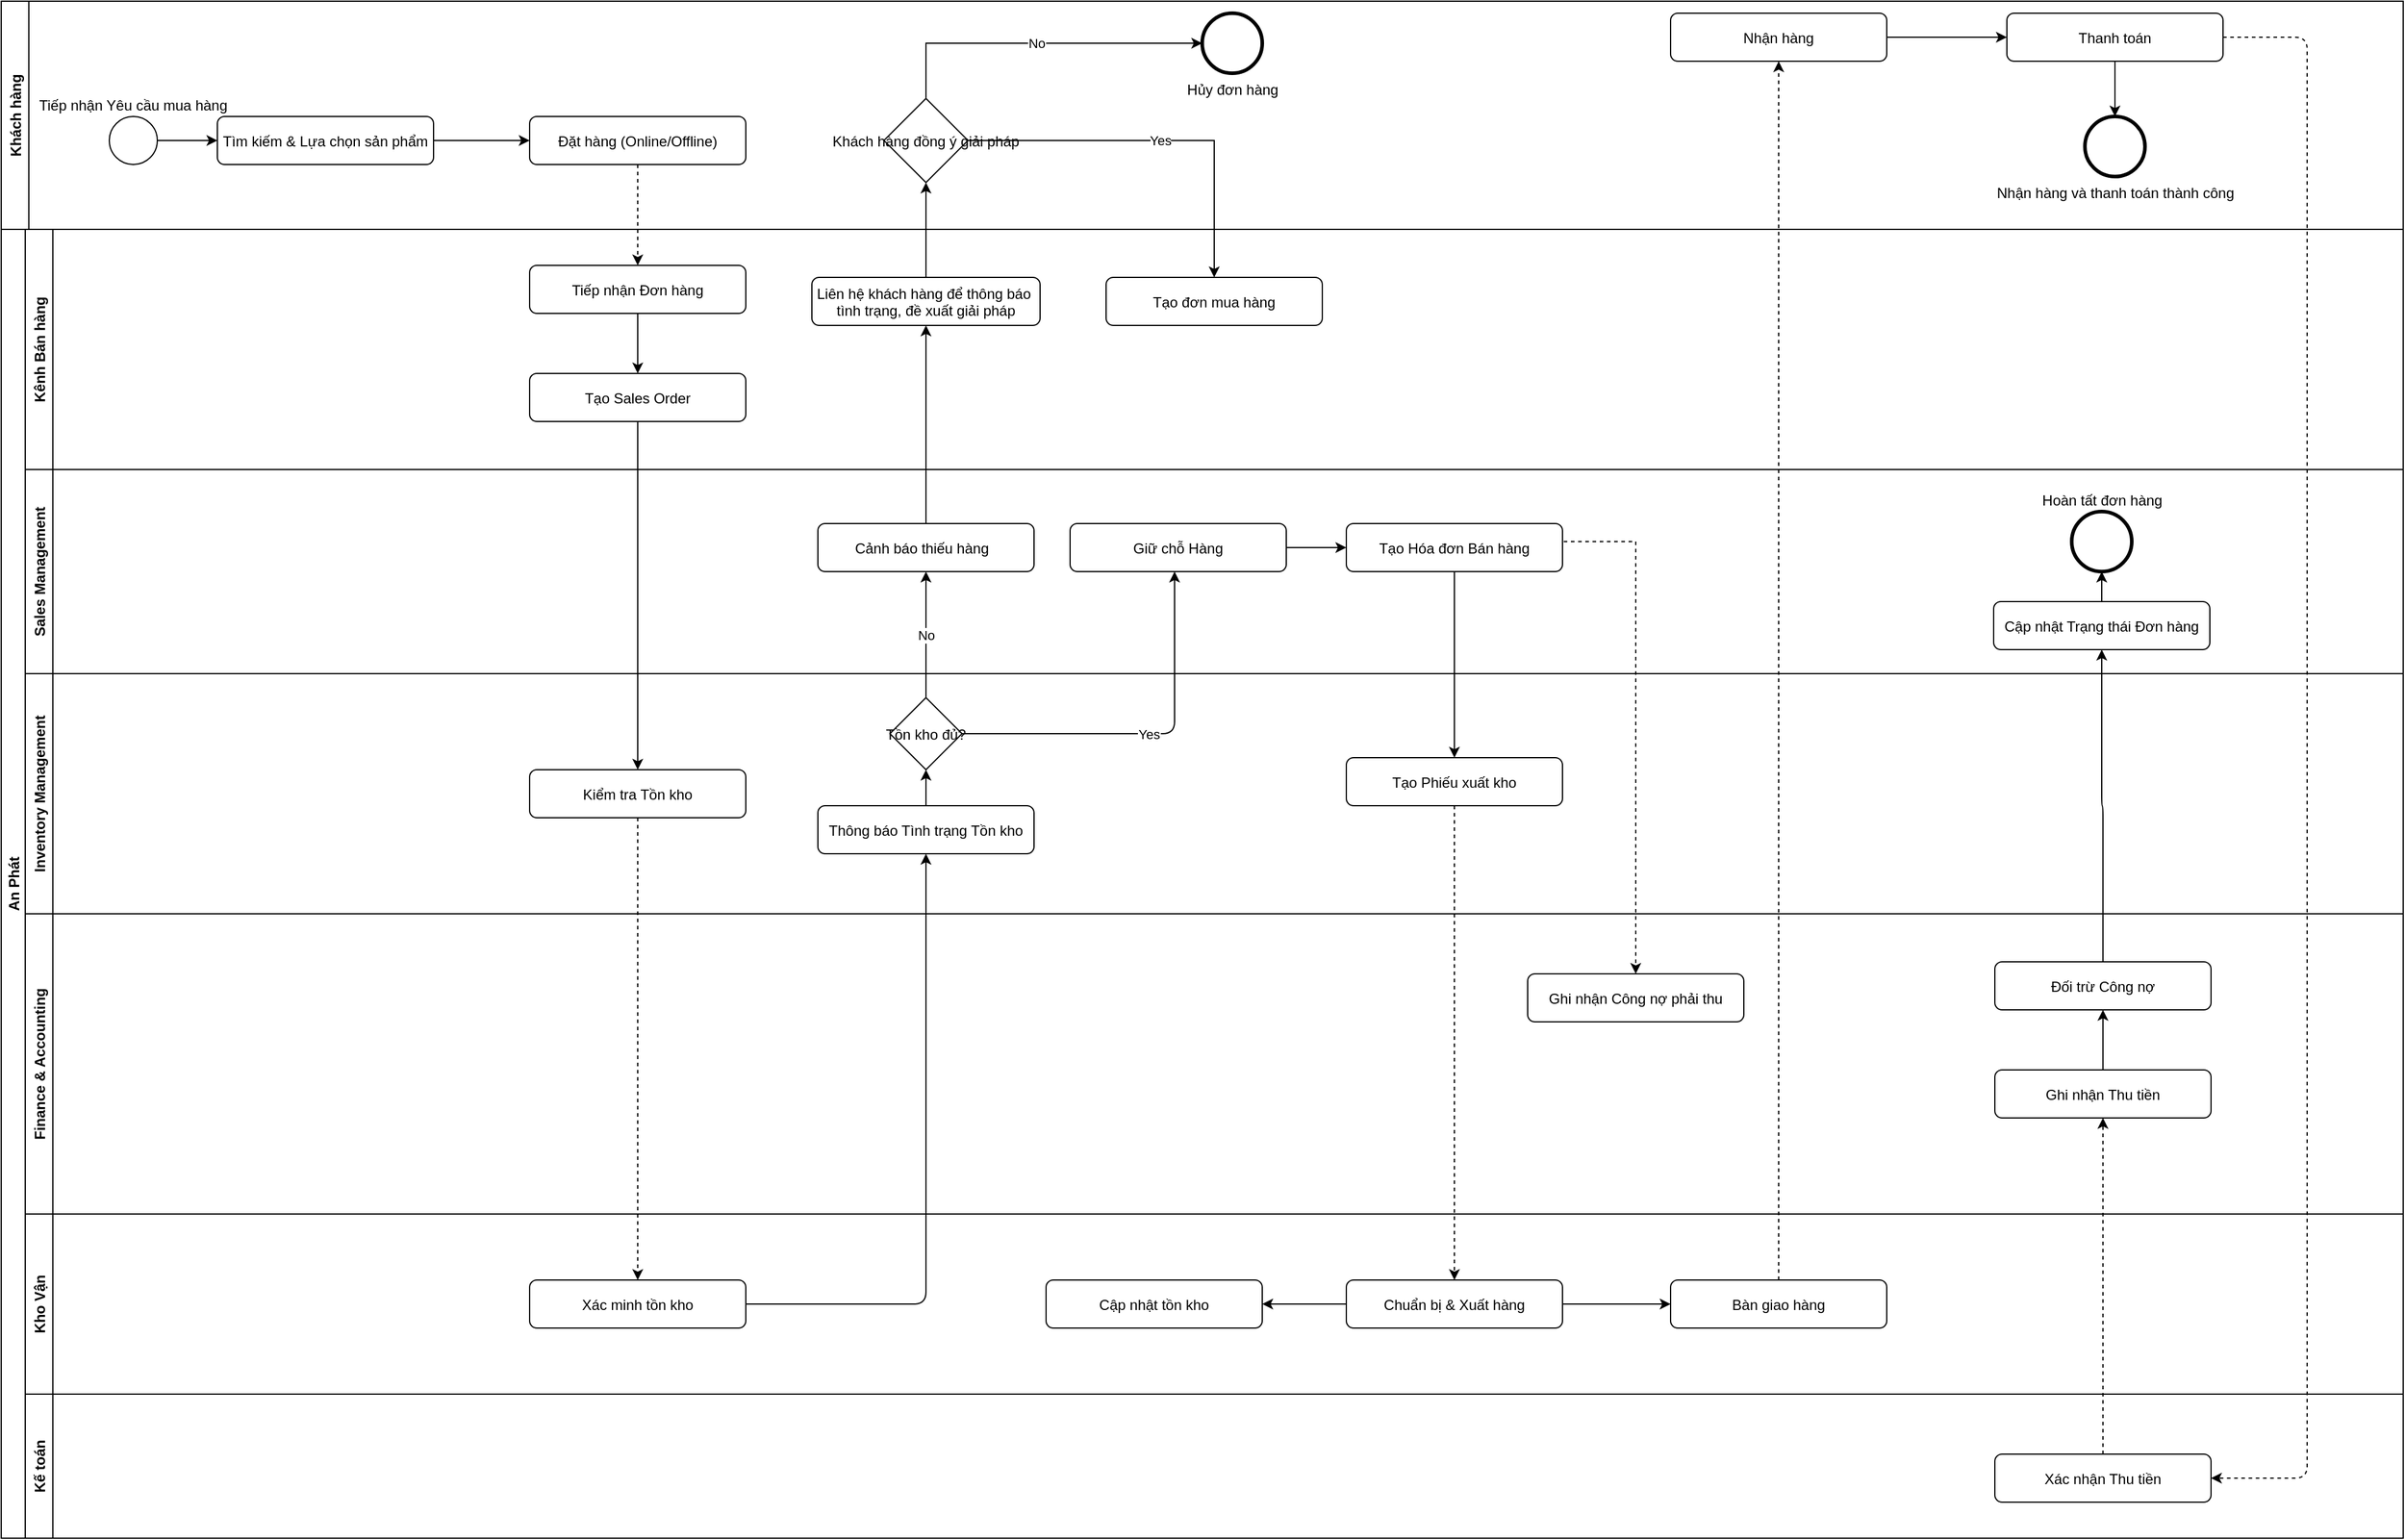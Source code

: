 <mxfile version="28.0.4">
  <diagram name="Sales Process with ERP" id="0">
    <mxGraphModel grid="1" page="1" gridSize="10" guides="1" tooltips="1" connect="1" arrows="1" fold="1" pageScale="1" pageWidth="827" pageHeight="1169" math="0" shadow="0">
      <root>
        <mxCell id="0" />
        <mxCell id="1" parent="0" />
        <mxCell id="pool_customer" value="Khách hàng" style="swimlane;horizontal=0" vertex="1" parent="1">
          <mxGeometry x="-120" y="-360" width="2000" height="190" as="geometry" />
        </mxCell>
        <mxCell id="task_search" value="Tìm kiếm &amp; Lựa chọn sản phẩm" style="rounded=1" vertex="1" parent="pool_customer">
          <mxGeometry x="180" y="96" width="180" height="40" as="geometry" />
        </mxCell>
        <mxCell id="task_order" value="Đặt hàng (Online/Offline)" style="rounded=1" vertex="1" parent="pool_customer">
          <mxGeometry x="440" y="96" width="180" height="40" as="geometry" />
        </mxCell>
        <mxCell id="task_receive" value="Nhận hàng" style="rounded=1" vertex="1" parent="pool_customer">
          <mxGeometry x="1390" y="10" width="180" height="40" as="geometry" />
        </mxCell>
        <mxCell id="start_evt" value="Tiếp nhận Yêu cầu mua hàng" style="ellipse;verticalAlign=bottom;labelPosition=center;verticalLabelPosition=top;align=center;" vertex="1" parent="pool_customer">
          <mxGeometry x="90" y="96" width="40" height="40" as="geometry" />
        </mxCell>
        <mxCell id="flow1" style="edgeStyle=orthogonalEdgeStyle" edge="1" parent="pool_customer" source="start_evt" target="task_search">
          <mxGeometry relative="1" as="geometry" />
        </mxCell>
        <mxCell id="stnJ8A8utj70ncKNeC4R-22" value="Khách hàng đồng ý giải pháp" style="rhombus;labelPosition=center;verticalLabelPosition=middle;align=center;verticalAlign=middle;" vertex="1" parent="pool_customer">
          <mxGeometry x="735" y="81" width="70" height="70" as="geometry" />
        </mxCell>
        <mxCell id="stnJ8A8utj70ncKNeC4R-28" value="Hủy đơn hàng" style="points=[[0.145,0.145,0],[0.5,0,0],[0.855,0.145,0],[1,0.5,0],[0.855,0.855,0],[0.5,1,0],[0.145,0.855,0],[0,0.5,0]];shape=mxgraph.bpmn.event;html=1;verticalLabelPosition=bottom;labelBackgroundColor=#ffffff;verticalAlign=top;align=center;perimeter=ellipsePerimeter;outlineConnect=0;aspect=fixed;outline=end;symbol=terminate2;" vertex="1" parent="pool_customer">
          <mxGeometry x="1000" y="10" width="50" height="50" as="geometry" />
        </mxCell>
        <mxCell id="stnJ8A8utj70ncKNeC4R-29" value="No" style="edgeStyle=orthogonalEdgeStyle;rounded=0;orthogonalLoop=1;jettySize=auto;html=1;entryX=0;entryY=0.5;entryDx=0;entryDy=0;entryPerimeter=0;" edge="1" parent="pool_customer" source="stnJ8A8utj70ncKNeC4R-22" target="stnJ8A8utj70ncKNeC4R-28">
          <mxGeometry relative="1" as="geometry">
            <Array as="points">
              <mxPoint x="770" y="35" />
            </Array>
          </mxGeometry>
        </mxCell>
        <mxCell id="task_payment" value="Thanh toán" style="rounded=1" vertex="1" parent="pool_customer">
          <mxGeometry x="1670" y="10" width="180" height="40" as="geometry" />
        </mxCell>
        <mxCell id="stnJ8A8utj70ncKNeC4R-27" value="Nhận hàng và thanh toán thành công" style="points=[[0.145,0.145,0],[0.5,0,0],[0.855,0.145,0],[1,0.5,0],[0.855,0.855,0],[0.5,1,0],[0.145,0.855,0],[0,0.5,0]];shape=mxgraph.bpmn.event;html=1;verticalLabelPosition=bottom;labelBackgroundColor=#ffffff;verticalAlign=top;align=center;perimeter=ellipsePerimeter;outlineConnect=0;aspect=fixed;outline=end;symbol=terminate2;" vertex="1" parent="pool_customer">
          <mxGeometry x="1735" y="96" width="50" height="50" as="geometry" />
        </mxCell>
        <mxCell id="flow16" style="edgeStyle=orthogonalEdgeStyle" edge="1" parent="pool_customer" source="task_receive" target="task_payment">
          <mxGeometry relative="1" as="geometry" />
        </mxCell>
        <mxCell id="flow22" style="edgeStyle=orthogonalEdgeStyle;entryX=0.5;entryY=0;entryDx=0;entryDy=0;entryPerimeter=0;" edge="1" parent="pool_customer" source="task_payment" target="stnJ8A8utj70ncKNeC4R-27">
          <mxGeometry relative="1" as="geometry">
            <mxPoint x="1750" y="226" as="targetPoint" />
          </mxGeometry>
        </mxCell>
        <mxCell id="flow2" style="edgeStyle=orthogonalEdgeStyle" edge="1" parent="1" source="task_search" target="task_order">
          <mxGeometry relative="1" as="geometry" />
        </mxCell>
        <mxCell id="flow3" style="edgeStyle=orthogonalEdgeStyle;dashed=1;" edge="1" parent="1" source="task_order" target="task_receive_order">
          <mxGeometry relative="1" as="geometry" />
        </mxCell>
        <mxCell id="pool_anphat" value="An Phát" style="swimlane;horizontal=0;startSize=20;labelPosition=center;verticalLabelPosition=middle;align=center;verticalAlign=middle;" vertex="1" parent="1">
          <mxGeometry x="-120" y="-170" width="2000" height="1090" as="geometry" />
        </mxCell>
        <mxCell id="lane_sales" value="Kênh Bán hàng" style="swimlane;horizontal=0" vertex="1" parent="pool_anphat">
          <mxGeometry x="20" width="1980" height="200" as="geometry" />
        </mxCell>
        <mxCell id="task_receive_order" value="Tiếp nhận Đơn hàng" style="rounded=1" vertex="1" parent="lane_sales">
          <mxGeometry x="420" y="30" width="180" height="40" as="geometry" />
        </mxCell>
        <mxCell id="stnJ8A8utj70ncKNeC4R-19" value="Liên hệ khách hàng để thông báo &#xa;tình trạng, đề xuất giải pháp" style="rounded=1" vertex="1" parent="lane_sales">
          <mxGeometry x="655" y="40" width="190" height="40" as="geometry" />
        </mxCell>
        <mxCell id="stnJ8A8utj70ncKNeC4R-30" value="Tạo đơn mua hàng" style="rounded=1" vertex="1" parent="lane_sales">
          <mxGeometry x="900" y="40" width="180" height="40" as="geometry" />
        </mxCell>
        <mxCell id="task_create_so" value="Tạo Sales Order" style="rounded=1" vertex="1" parent="lane_sales">
          <mxGeometry x="420" y="120" width="180" height="40" as="geometry" />
        </mxCell>
        <mxCell id="flow4" style="edgeStyle=orthogonalEdgeStyle" edge="1" parent="lane_sales" source="task_receive_order" target="task_create_so">
          <mxGeometry relative="1" as="geometry" />
        </mxCell>
        <mxCell id="lane_sm" value="Sales Management" style="swimlane;horizontal=0" vertex="1" parent="pool_anphat">
          <mxGeometry x="20" y="200" width="1980" height="170" as="geometry" />
        </mxCell>
        <mxCell id="task_reserve_stock" value="Giữ chỗ Hàng" style="rounded=1" vertex="1" parent="lane_sm">
          <mxGeometry x="870" y="45" width="180" height="40" as="geometry" />
        </mxCell>
        <mxCell id="task_create_invoice" value="Tạo Hóa đơn Bán hàng" style="rounded=1" vertex="1" parent="lane_sm">
          <mxGeometry x="1100" y="45" width="180" height="40" as="geometry" />
        </mxCell>
        <mxCell id="flow10" style="edgeStyle=orthogonalEdgeStyle" edge="1" parent="lane_sm" source="task_reserve_stock" target="task_create_invoice">
          <mxGeometry relative="1" as="geometry" />
        </mxCell>
        <mxCell id="stnJ8A8utj70ncKNeC4R-18" value="Cảnh báo thiếu hàng  " style="rounded=1" vertex="1" parent="lane_sm">
          <mxGeometry x="660" y="45" width="180" height="40" as="geometry" />
        </mxCell>
        <mxCell id="stnJ8A8utj70ncKNeC4R-24" value="Hoàn tất đơn hàng" style="points=[[0.145,0.145,0],[0.5,0,0],[0.855,0.145,0],[1,0.5,0],[0.855,0.855,0],[0.5,1,0],[0.145,0.855,0],[0,0.5,0]];shape=mxgraph.bpmn.event;html=1;verticalLabelPosition=top;labelBackgroundColor=#ffffff;verticalAlign=bottom;align=center;perimeter=ellipsePerimeter;outlineConnect=0;aspect=fixed;outline=end;symbol=terminate2;labelPosition=center;" vertex="1" parent="lane_sm">
          <mxGeometry x="1704" y="35" width="50" height="50" as="geometry" />
        </mxCell>
        <mxCell id="task_update_order" value="Cập nhật Trạng thái Đơn hàng" style="rounded=1" vertex="1" parent="lane_sm">
          <mxGeometry x="1639" y="110" width="180" height="40" as="geometry" />
        </mxCell>
        <mxCell id="flow21" style="edgeStyle=orthogonalEdgeStyle;entryX=0.5;entryY=1;entryDx=0;entryDy=0;entryPerimeter=0;" edge="1" parent="lane_sm" source="task_update_order" target="stnJ8A8utj70ncKNeC4R-24">
          <mxGeometry relative="1" as="geometry">
            <mxPoint x="1730" y="160" as="targetPoint" />
          </mxGeometry>
        </mxCell>
        <mxCell id="lane_im" value="Inventory Management" style="swimlane;horizontal=0;labelPosition=center;verticalLabelPosition=middle;align=center;verticalAlign=middle;startSize=23;" vertex="1" parent="pool_anphat">
          <mxGeometry x="20" y="370" width="1980" height="200" as="geometry" />
        </mxCell>
        <mxCell id="task_create_dn" value="Tạo Phiếu xuất kho" style="rounded=1" vertex="1" parent="lane_im">
          <mxGeometry x="1100" y="70" width="180" height="40" as="geometry" />
        </mxCell>
        <mxCell id="task_notify_stock" value="Thông báo Tình trạng Tồn kho" style="rounded=1" vertex="1" parent="lane_im">
          <mxGeometry x="660" y="110" width="180" height="40" as="geometry" />
        </mxCell>
        <mxCell id="gw_stock" value="Tồn kho đủ?" style="rhombus" vertex="1" parent="lane_im">
          <mxGeometry x="720" y="20" width="60" height="60" as="geometry" />
        </mxCell>
        <mxCell id="flow8" style="edgeStyle=orthogonalEdgeStyle" edge="1" parent="lane_im" source="task_notify_stock" target="gw_stock">
          <mxGeometry relative="1" as="geometry" />
        </mxCell>
        <mxCell id="task_check_stock" value="Kiểm tra Tồn kho" style="rounded=1" vertex="1" parent="lane_im">
          <mxGeometry x="420" y="80" width="180" height="40" as="geometry" />
        </mxCell>
        <mxCell id="lane_fa" value="Finance &amp; Accounting" style="swimlane;horizontal=0" vertex="1" parent="pool_anphat">
          <mxGeometry x="20" y="570" width="1980" height="250" as="geometry" />
        </mxCell>
        <mxCell id="task_record_ar" value="Ghi nhận Công nợ phải thu" style="rounded=1" vertex="1" parent="lane_fa">
          <mxGeometry x="1251" y="50" width="180" height="40" as="geometry" />
        </mxCell>
        <mxCell id="task_reconcile_ar" value="Đối trừ Công nợ" style="rounded=1" vertex="1" parent="lane_fa">
          <mxGeometry x="1640" y="40" width="180" height="40" as="geometry" />
        </mxCell>
        <mxCell id="lane_warehouse" value="Kho Vận" style="swimlane;horizontal=0" vertex="1" parent="pool_anphat">
          <mxGeometry x="20" y="820" width="1980" height="150" as="geometry" />
        </mxCell>
        <mxCell id="task_verify_stock" value="Xác minh tồn kho" style="rounded=1" vertex="1" parent="lane_warehouse">
          <mxGeometry x="420" y="55" width="180" height="40" as="geometry" />
        </mxCell>
        <mxCell id="task_update_stock" value="Cập nhật tồn kho" style="rounded=1" vertex="1" parent="lane_warehouse">
          <mxGeometry x="850" y="55" width="180" height="40" as="geometry" />
        </mxCell>
        <mxCell id="VKdsv1J_JRzGHAz9VC5Z-18" style="edgeStyle=orthogonalEdgeStyle;rounded=0;orthogonalLoop=1;jettySize=auto;html=1;entryX=1;entryY=0.5;entryDx=0;entryDy=0;" edge="1" parent="lane_warehouse" source="task_prepare_goods" target="task_update_stock">
          <mxGeometry relative="1" as="geometry" />
        </mxCell>
        <mxCell id="task_prepare_goods" value="Chuẩn bị &amp; Xuất hàng" style="rounded=1" vertex="1" parent="lane_warehouse">
          <mxGeometry x="1100" y="55" width="180" height="40" as="geometry" />
        </mxCell>
        <mxCell id="task_handover_goods" value="Bàn giao hàng" style="rounded=1" vertex="1" parent="lane_warehouse">
          <mxGeometry x="1370" y="55" width="180" height="40" as="geometry" />
        </mxCell>
        <mxCell id="flow14" style="edgeStyle=orthogonalEdgeStyle;entryX=0;entryY=0.5;entryDx=0;entryDy=0;exitX=1;exitY=0.5;exitDx=0;exitDy=0;" edge="1" parent="lane_warehouse" source="task_prepare_goods" target="task_handover_goods">
          <mxGeometry relative="1" as="geometry">
            <mxPoint x="1300" y="99.29" as="sourcePoint" />
            <mxPoint x="1370" y="99.29" as="targetPoint" />
            <Array as="points">
              <mxPoint x="1330" y="75" />
              <mxPoint x="1330" y="75" />
            </Array>
          </mxGeometry>
        </mxCell>
        <mxCell id="lane_accounting" value="Kế toán" style="swimlane;horizontal=0" vertex="1" parent="pool_anphat">
          <mxGeometry x="20" y="970" width="1980" height="120" as="geometry" />
        </mxCell>
        <mxCell id="task_record_payment" value="Ghi nhận Thu tiền" style="rounded=1" vertex="1" parent="lane_accounting">
          <mxGeometry x="1640" y="-270" width="180" height="40" as="geometry" />
        </mxCell>
        <mxCell id="task_confirm_payment" value="Xác nhận Thu tiền" style="rounded=1" vertex="1" parent="lane_accounting">
          <mxGeometry x="1640" y="50" width="180" height="40" as="geometry" />
        </mxCell>
        <mxCell id="flow18" style="edgeStyle=orthogonalEdgeStyle;dashed=1;" edge="1" parent="lane_accounting" source="task_confirm_payment" target="task_record_payment">
          <mxGeometry relative="1" as="geometry" />
        </mxCell>
        <mxCell id="flow5" style="edgeStyle=orthogonalEdgeStyle" edge="1" parent="pool_anphat" source="task_create_so" target="task_check_stock">
          <mxGeometry relative="1" as="geometry" />
        </mxCell>
        <mxCell id="flow11" style="edgeStyle=orthogonalEdgeStyle" edge="1" parent="pool_anphat" source="task_create_invoice" target="task_create_dn">
          <mxGeometry relative="1" as="geometry" />
        </mxCell>
        <mxCell id="flow13" style="edgeStyle=orthogonalEdgeStyle;exitX=0.5;exitY=1;exitDx=0;exitDy=0;dashed=1;" edge="1" parent="pool_anphat" source="task_create_dn" target="task_prepare_goods">
          <mxGeometry relative="1" as="geometry">
            <Array as="points" />
          </mxGeometry>
        </mxCell>
        <mxCell id="flow9" value="Yes" style="edgeStyle=orthogonalEdgeStyle" edge="1" parent="pool_anphat" source="gw_stock" target="task_reserve_stock">
          <mxGeometry relative="1" as="geometry">
            <Array as="points">
              <mxPoint x="977" y="420" />
            </Array>
          </mxGeometry>
        </mxCell>
        <mxCell id="flow7" style="edgeStyle=orthogonalEdgeStyle" edge="1" parent="pool_anphat" source="task_verify_stock" target="task_notify_stock">
          <mxGeometry relative="1" as="geometry" />
        </mxCell>
        <mxCell id="flow6" style="edgeStyle=orthogonalEdgeStyle;exitX=0.5;exitY=1;exitDx=0;exitDy=0;dashed=1;" edge="1" parent="pool_anphat" source="task_check_stock" target="task_verify_stock">
          <mxGeometry relative="1" as="geometry">
            <Array as="points" />
          </mxGeometry>
        </mxCell>
        <mxCell id="stnJ8A8utj70ncKNeC4R-20" value="No" style="edgeStyle=orthogonalEdgeStyle;rounded=0;orthogonalLoop=1;jettySize=auto;html=1;entryX=0.5;entryY=1;entryDx=0;entryDy=0;" edge="1" parent="pool_anphat" source="gw_stock" target="stnJ8A8utj70ncKNeC4R-18">
          <mxGeometry relative="1" as="geometry" />
        </mxCell>
        <mxCell id="stnJ8A8utj70ncKNeC4R-21" style="edgeStyle=orthogonalEdgeStyle;rounded=0;orthogonalLoop=1;jettySize=auto;html=1;entryX=0.5;entryY=1;entryDx=0;entryDy=0;" edge="1" parent="pool_anphat" source="stnJ8A8utj70ncKNeC4R-18" target="stnJ8A8utj70ncKNeC4R-19">
          <mxGeometry relative="1" as="geometry" />
        </mxCell>
        <mxCell id="stnJ8A8utj70ncKNeC4R-32" style="edgeStyle=orthogonalEdgeStyle;rounded=0;orthogonalLoop=1;jettySize=auto;html=1;entryX=0.5;entryY=0;entryDx=0;entryDy=0;exitX=1;exitY=0.5;exitDx=0;exitDy=0;dashed=1;" edge="1" parent="pool_anphat" source="task_create_invoice" target="task_record_ar">
          <mxGeometry relative="1" as="geometry">
            <Array as="points">
              <mxPoint x="1300" y="260" />
              <mxPoint x="1361" y="260" />
            </Array>
          </mxGeometry>
        </mxCell>
        <mxCell id="flow19" style="edgeStyle=orthogonalEdgeStyle" edge="1" parent="pool_anphat" source="task_record_payment" target="task_reconcile_ar">
          <mxGeometry relative="1" as="geometry" />
        </mxCell>
        <mxCell id="flow20" style="edgeStyle=orthogonalEdgeStyle" edge="1" parent="pool_anphat" source="task_reconcile_ar" target="task_update_order">
          <mxGeometry relative="1" as="geometry" />
        </mxCell>
        <mxCell id="VKdsv1J_JRzGHAz9VC5Z-17" style="edgeStyle=orthogonalEdgeStyle;rounded=0;orthogonalLoop=1;jettySize=auto;html=1;entryX=0.5;entryY=1;entryDx=0;entryDy=0;exitX=0.5;exitY=0;exitDx=0;exitDy=0;dashed=1;" edge="1" parent="1" source="task_handover_goods" target="task_receive">
          <mxGeometry relative="1" as="geometry">
            <Array as="points">
              <mxPoint x="1360" y="-310" />
            </Array>
          </mxGeometry>
        </mxCell>
        <mxCell id="stnJ8A8utj70ncKNeC4R-23" style="edgeStyle=orthogonalEdgeStyle;rounded=0;orthogonalLoop=1;jettySize=auto;html=1;entryX=0.5;entryY=1;entryDx=0;entryDy=0;" edge="1" parent="1" source="stnJ8A8utj70ncKNeC4R-19" target="stnJ8A8utj70ncKNeC4R-22">
          <mxGeometry relative="1" as="geometry" />
        </mxCell>
        <mxCell id="stnJ8A8utj70ncKNeC4R-31" value="Yes" style="edgeStyle=orthogonalEdgeStyle;rounded=0;orthogonalLoop=1;jettySize=auto;html=1;entryX=0.5;entryY=0;entryDx=0;entryDy=0;" edge="1" parent="1" source="stnJ8A8utj70ncKNeC4R-22" target="stnJ8A8utj70ncKNeC4R-30">
          <mxGeometry relative="1" as="geometry" />
        </mxCell>
        <mxCell id="flow17" style="edgeStyle=orthogonalEdgeStyle;entryX=1;entryY=0.5;entryDx=0;entryDy=0;dashed=1;" edge="1" parent="1" source="task_payment" target="task_confirm_payment">
          <mxGeometry relative="1" as="geometry">
            <Array as="points">
              <mxPoint x="1800" y="-330" />
              <mxPoint x="1800" y="870" />
            </Array>
          </mxGeometry>
        </mxCell>
      </root>
    </mxGraphModel>
  </diagram>
</mxfile>
